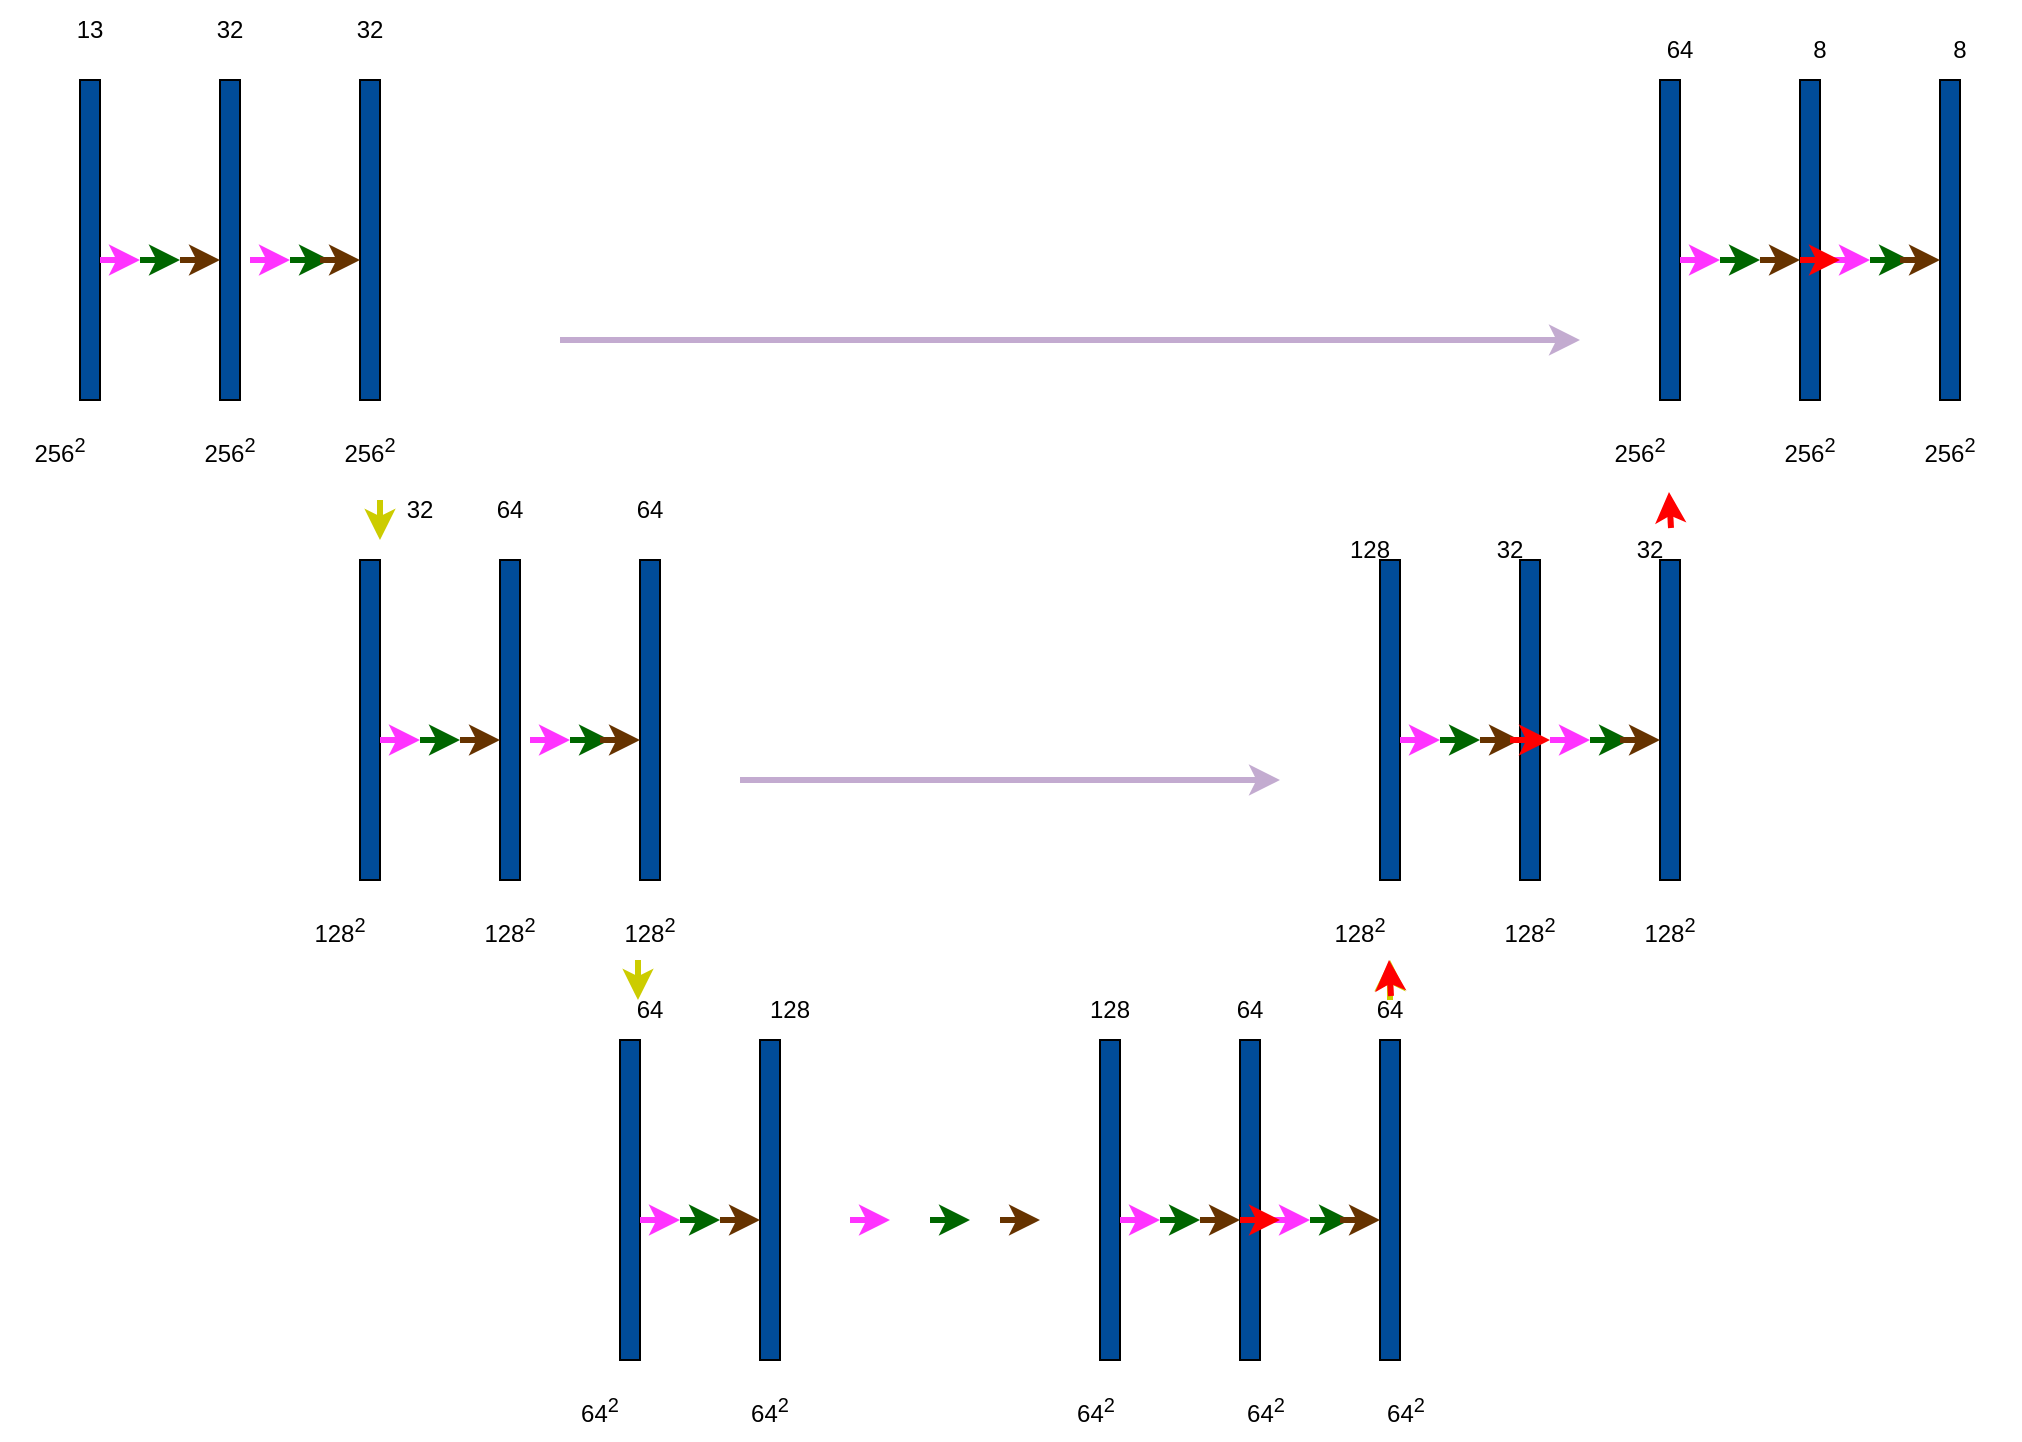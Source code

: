 <mxfile version="15.9.1" type="github">
  <diagram id="EXRjLzzVvO6rsN4g1rns" name="Page-1">
    <mxGraphModel dx="1315" dy="784" grid="1" gridSize="10" guides="1" tooltips="1" connect="1" arrows="1" fold="1" page="1" pageScale="1" pageWidth="1100" pageHeight="850" math="0" shadow="0">
      <root>
        <mxCell id="0" />
        <mxCell id="1" parent="0" />
        <mxCell id="gdN_5qY7Y57v8ZB_KlkH-49" value="" style="rounded=0;whiteSpace=wrap;html=1;fillColor=#004C99;" vertex="1" parent="1">
          <mxGeometry x="80" y="120" width="10" height="160" as="geometry" />
        </mxCell>
        <mxCell id="gdN_5qY7Y57v8ZB_KlkH-50" value="" style="rounded=0;whiteSpace=wrap;html=1;fillColor=#004C99;" vertex="1" parent="1">
          <mxGeometry x="150" y="120" width="10" height="160" as="geometry" />
        </mxCell>
        <mxCell id="gdN_5qY7Y57v8ZB_KlkH-51" value="" style="rounded=0;whiteSpace=wrap;html=1;fillColor=#004C99;" vertex="1" parent="1">
          <mxGeometry x="220" y="120" width="10" height="160" as="geometry" />
        </mxCell>
        <mxCell id="gdN_5qY7Y57v8ZB_KlkH-52" value="256&lt;sup&gt;2&lt;/sup&gt;" style="text;html=1;strokeColor=none;fillColor=none;align=center;verticalAlign=middle;whiteSpace=wrap;rounded=0;" vertex="1" parent="1">
          <mxGeometry x="40" y="290" width="60" height="30" as="geometry" />
        </mxCell>
        <mxCell id="gdN_5qY7Y57v8ZB_KlkH-69" value="256&lt;sup&gt;2&lt;/sup&gt;" style="text;html=1;strokeColor=none;fillColor=none;align=center;verticalAlign=middle;whiteSpace=wrap;rounded=0;" vertex="1" parent="1">
          <mxGeometry x="125" y="290" width="60" height="30" as="geometry" />
        </mxCell>
        <mxCell id="gdN_5qY7Y57v8ZB_KlkH-70" value="256&lt;sup&gt;2&lt;/sup&gt;" style="text;html=1;strokeColor=none;fillColor=none;align=center;verticalAlign=middle;whiteSpace=wrap;rounded=0;" vertex="1" parent="1">
          <mxGeometry x="195" y="290" width="60" height="30" as="geometry" />
        </mxCell>
        <mxCell id="gdN_5qY7Y57v8ZB_KlkH-73" value="" style="html=1;rounded=0;strokeColor=#FF33FF;strokeWidth=3;fillColor=#00FF00;" edge="1" parent="1">
          <mxGeometry width="100" relative="1" as="geometry">
            <mxPoint x="90" y="210" as="sourcePoint" />
            <mxPoint x="110" y="210" as="targetPoint" />
          </mxGeometry>
        </mxCell>
        <mxCell id="gdN_5qY7Y57v8ZB_KlkH-74" value="" style="html=1;rounded=0;strokeColor=#006600;strokeWidth=3;fillColor=#00FF00;" edge="1" parent="1">
          <mxGeometry width="100" relative="1" as="geometry">
            <mxPoint x="110" y="210" as="sourcePoint" />
            <mxPoint x="130" y="210" as="targetPoint" />
          </mxGeometry>
        </mxCell>
        <mxCell id="gdN_5qY7Y57v8ZB_KlkH-75" value="" style="html=1;rounded=0;strokeColor=#663300;strokeWidth=3;fillColor=#00FF00;" edge="1" parent="1">
          <mxGeometry width="100" relative="1" as="geometry">
            <mxPoint x="130" y="210" as="sourcePoint" />
            <mxPoint x="150" y="210" as="targetPoint" />
          </mxGeometry>
        </mxCell>
        <mxCell id="gdN_5qY7Y57v8ZB_KlkH-82" value="" style="html=1;rounded=0;strokeColor=#FF33FF;strokeWidth=3;fillColor=#00FF00;" edge="1" parent="1">
          <mxGeometry width="100" relative="1" as="geometry">
            <mxPoint x="165" y="210" as="sourcePoint" />
            <mxPoint x="185" y="210" as="targetPoint" />
          </mxGeometry>
        </mxCell>
        <mxCell id="gdN_5qY7Y57v8ZB_KlkH-83" value="" style="html=1;rounded=0;strokeColor=#006600;strokeWidth=3;fillColor=#00FF00;" edge="1" parent="1">
          <mxGeometry width="100" relative="1" as="geometry">
            <mxPoint x="185" y="210" as="sourcePoint" />
            <mxPoint x="205" y="210" as="targetPoint" />
          </mxGeometry>
        </mxCell>
        <mxCell id="gdN_5qY7Y57v8ZB_KlkH-84" value="" style="html=1;rounded=0;strokeColor=#663300;strokeWidth=3;fillColor=#00FF00;" edge="1" parent="1">
          <mxGeometry width="100" relative="1" as="geometry">
            <mxPoint x="200" y="210" as="sourcePoint" />
            <mxPoint x="220" y="210" as="targetPoint" />
          </mxGeometry>
        </mxCell>
        <mxCell id="gdN_5qY7Y57v8ZB_KlkH-85" value="" style="html=1;rounded=0;strokeColor=#CCCC00;strokeWidth=3;fillColor=#00FF00;" edge="1" parent="1">
          <mxGeometry width="100" relative="1" as="geometry">
            <mxPoint x="230" y="330" as="sourcePoint" />
            <mxPoint x="230" y="350" as="targetPoint" />
          </mxGeometry>
        </mxCell>
        <mxCell id="gdN_5qY7Y57v8ZB_KlkH-86" value="" style="rounded=0;whiteSpace=wrap;html=1;fillColor=#004C99;" vertex="1" parent="1">
          <mxGeometry x="220" y="360" width="10" height="160" as="geometry" />
        </mxCell>
        <mxCell id="gdN_5qY7Y57v8ZB_KlkH-87" value="" style="rounded=0;whiteSpace=wrap;html=1;fillColor=#004C99;" vertex="1" parent="1">
          <mxGeometry x="290" y="360" width="10" height="160" as="geometry" />
        </mxCell>
        <mxCell id="gdN_5qY7Y57v8ZB_KlkH-88" value="" style="rounded=0;whiteSpace=wrap;html=1;fillColor=#004C99;" vertex="1" parent="1">
          <mxGeometry x="360" y="360" width="10" height="160" as="geometry" />
        </mxCell>
        <mxCell id="gdN_5qY7Y57v8ZB_KlkH-89" value="128&lt;sup&gt;2&lt;/sup&gt;" style="text;html=1;strokeColor=none;fillColor=none;align=center;verticalAlign=middle;whiteSpace=wrap;rounded=0;" vertex="1" parent="1">
          <mxGeometry x="180" y="530" width="60" height="30" as="geometry" />
        </mxCell>
        <mxCell id="gdN_5qY7Y57v8ZB_KlkH-90" value="128&lt;sup&gt;2&lt;/sup&gt;" style="text;html=1;strokeColor=none;fillColor=none;align=center;verticalAlign=middle;whiteSpace=wrap;rounded=0;" vertex="1" parent="1">
          <mxGeometry x="265" y="530" width="60" height="30" as="geometry" />
        </mxCell>
        <mxCell id="gdN_5qY7Y57v8ZB_KlkH-91" value="128&lt;sup&gt;2&lt;/sup&gt;" style="text;html=1;strokeColor=none;fillColor=none;align=center;verticalAlign=middle;whiteSpace=wrap;rounded=0;" vertex="1" parent="1">
          <mxGeometry x="335" y="530" width="60" height="30" as="geometry" />
        </mxCell>
        <mxCell id="gdN_5qY7Y57v8ZB_KlkH-92" value="" style="html=1;rounded=0;strokeColor=#FF33FF;strokeWidth=3;fillColor=#00FF00;" edge="1" parent="1">
          <mxGeometry width="100" relative="1" as="geometry">
            <mxPoint x="230" y="450" as="sourcePoint" />
            <mxPoint x="250" y="450" as="targetPoint" />
          </mxGeometry>
        </mxCell>
        <mxCell id="gdN_5qY7Y57v8ZB_KlkH-93" value="" style="html=1;rounded=0;strokeColor=#006600;strokeWidth=3;fillColor=#00FF00;" edge="1" parent="1">
          <mxGeometry width="100" relative="1" as="geometry">
            <mxPoint x="250" y="450" as="sourcePoint" />
            <mxPoint x="270" y="450" as="targetPoint" />
          </mxGeometry>
        </mxCell>
        <mxCell id="gdN_5qY7Y57v8ZB_KlkH-94" value="" style="html=1;rounded=0;strokeColor=#663300;strokeWidth=3;fillColor=#00FF00;" edge="1" parent="1">
          <mxGeometry width="100" relative="1" as="geometry">
            <mxPoint x="270" y="450" as="sourcePoint" />
            <mxPoint x="290" y="450" as="targetPoint" />
          </mxGeometry>
        </mxCell>
        <mxCell id="gdN_5qY7Y57v8ZB_KlkH-95" value="" style="html=1;rounded=0;strokeColor=#FF33FF;strokeWidth=3;fillColor=#00FF00;" edge="1" parent="1">
          <mxGeometry width="100" relative="1" as="geometry">
            <mxPoint x="305" y="450" as="sourcePoint" />
            <mxPoint x="325" y="450" as="targetPoint" />
          </mxGeometry>
        </mxCell>
        <mxCell id="gdN_5qY7Y57v8ZB_KlkH-96" value="" style="html=1;rounded=0;strokeColor=#006600;strokeWidth=3;fillColor=#00FF00;" edge="1" parent="1">
          <mxGeometry width="100" relative="1" as="geometry">
            <mxPoint x="325" y="450" as="sourcePoint" />
            <mxPoint x="345" y="450" as="targetPoint" />
          </mxGeometry>
        </mxCell>
        <mxCell id="gdN_5qY7Y57v8ZB_KlkH-97" value="" style="html=1;rounded=0;strokeColor=#663300;strokeWidth=3;fillColor=#00FF00;" edge="1" parent="1">
          <mxGeometry width="100" relative="1" as="geometry">
            <mxPoint x="340" y="450" as="sourcePoint" />
            <mxPoint x="360" y="450" as="targetPoint" />
          </mxGeometry>
        </mxCell>
        <mxCell id="gdN_5qY7Y57v8ZB_KlkH-98" value="" style="rounded=0;whiteSpace=wrap;html=1;fillColor=#004C99;" vertex="1" parent="1">
          <mxGeometry x="350" y="600" width="10" height="160" as="geometry" />
        </mxCell>
        <mxCell id="gdN_5qY7Y57v8ZB_KlkH-99" value="" style="rounded=0;whiteSpace=wrap;html=1;fillColor=#004C99;" vertex="1" parent="1">
          <mxGeometry x="420" y="600" width="10" height="160" as="geometry" />
        </mxCell>
        <mxCell id="gdN_5qY7Y57v8ZB_KlkH-101" value="64&lt;sup&gt;2&lt;/sup&gt;" style="text;html=1;strokeColor=none;fillColor=none;align=center;verticalAlign=middle;whiteSpace=wrap;rounded=0;" vertex="1" parent="1">
          <mxGeometry x="310" y="770" width="60" height="30" as="geometry" />
        </mxCell>
        <mxCell id="gdN_5qY7Y57v8ZB_KlkH-102" value="64&lt;sup&gt;2&lt;/sup&gt;" style="text;html=1;strokeColor=none;fillColor=none;align=center;verticalAlign=middle;whiteSpace=wrap;rounded=0;" vertex="1" parent="1">
          <mxGeometry x="395" y="770" width="60" height="30" as="geometry" />
        </mxCell>
        <mxCell id="gdN_5qY7Y57v8ZB_KlkH-104" value="" style="html=1;rounded=0;strokeColor=#FF33FF;strokeWidth=3;fillColor=#00FF00;" edge="1" parent="1">
          <mxGeometry width="100" relative="1" as="geometry">
            <mxPoint x="360" y="690" as="sourcePoint" />
            <mxPoint x="380" y="690" as="targetPoint" />
          </mxGeometry>
        </mxCell>
        <mxCell id="gdN_5qY7Y57v8ZB_KlkH-105" value="" style="html=1;rounded=0;strokeColor=#006600;strokeWidth=3;fillColor=#00FF00;" edge="1" parent="1">
          <mxGeometry width="100" relative="1" as="geometry">
            <mxPoint x="380" y="690" as="sourcePoint" />
            <mxPoint x="400" y="690" as="targetPoint" />
          </mxGeometry>
        </mxCell>
        <mxCell id="gdN_5qY7Y57v8ZB_KlkH-106" value="" style="html=1;rounded=0;strokeColor=#663300;strokeWidth=3;fillColor=#00FF00;" edge="1" parent="1">
          <mxGeometry width="100" relative="1" as="geometry">
            <mxPoint x="400" y="690" as="sourcePoint" />
            <mxPoint x="420" y="690" as="targetPoint" />
          </mxGeometry>
        </mxCell>
        <mxCell id="gdN_5qY7Y57v8ZB_KlkH-110" value="" style="rounded=0;whiteSpace=wrap;html=1;fillColor=#004C99;" vertex="1" parent="1">
          <mxGeometry x="590" y="600" width="10" height="160" as="geometry" />
        </mxCell>
        <mxCell id="gdN_5qY7Y57v8ZB_KlkH-111" value="" style="rounded=0;whiteSpace=wrap;html=1;fillColor=#004C99;" vertex="1" parent="1">
          <mxGeometry x="660" y="600" width="10" height="160" as="geometry" />
        </mxCell>
        <mxCell id="gdN_5qY7Y57v8ZB_KlkH-112" value="" style="rounded=0;whiteSpace=wrap;html=1;fillColor=#004C99;" vertex="1" parent="1">
          <mxGeometry x="730" y="600" width="10" height="160" as="geometry" />
        </mxCell>
        <mxCell id="gdN_5qY7Y57v8ZB_KlkH-113" value="" style="html=1;rounded=0;strokeColor=#FF33FF;strokeWidth=3;fillColor=#00FF00;" edge="1" parent="1">
          <mxGeometry width="100" relative="1" as="geometry">
            <mxPoint x="600" y="690" as="sourcePoint" />
            <mxPoint x="620" y="690" as="targetPoint" />
          </mxGeometry>
        </mxCell>
        <mxCell id="gdN_5qY7Y57v8ZB_KlkH-114" value="" style="html=1;rounded=0;strokeColor=#006600;strokeWidth=3;fillColor=#00FF00;" edge="1" parent="1">
          <mxGeometry width="100" relative="1" as="geometry">
            <mxPoint x="620" y="690" as="sourcePoint" />
            <mxPoint x="640" y="690" as="targetPoint" />
          </mxGeometry>
        </mxCell>
        <mxCell id="gdN_5qY7Y57v8ZB_KlkH-115" value="" style="html=1;rounded=0;strokeColor=#663300;strokeWidth=3;fillColor=#00FF00;" edge="1" parent="1">
          <mxGeometry width="100" relative="1" as="geometry">
            <mxPoint x="640" y="690" as="sourcePoint" />
            <mxPoint x="660" y="690" as="targetPoint" />
          </mxGeometry>
        </mxCell>
        <mxCell id="gdN_5qY7Y57v8ZB_KlkH-116" value="" style="html=1;rounded=0;strokeColor=#FF33FF;strokeWidth=3;fillColor=#00FF00;" edge="1" parent="1">
          <mxGeometry width="100" relative="1" as="geometry">
            <mxPoint x="675" y="690" as="sourcePoint" />
            <mxPoint x="695" y="690" as="targetPoint" />
          </mxGeometry>
        </mxCell>
        <mxCell id="gdN_5qY7Y57v8ZB_KlkH-117" value="" style="html=1;rounded=0;strokeColor=#006600;strokeWidth=3;fillColor=#00FF00;" edge="1" parent="1">
          <mxGeometry width="100" relative="1" as="geometry">
            <mxPoint x="695" y="690" as="sourcePoint" />
            <mxPoint x="715" y="690" as="targetPoint" />
          </mxGeometry>
        </mxCell>
        <mxCell id="gdN_5qY7Y57v8ZB_KlkH-118" value="" style="html=1;rounded=0;strokeColor=#663300;strokeWidth=3;fillColor=#00FF00;" edge="1" parent="1">
          <mxGeometry width="100" relative="1" as="geometry">
            <mxPoint x="710" y="690" as="sourcePoint" />
            <mxPoint x="730" y="690" as="targetPoint" />
          </mxGeometry>
        </mxCell>
        <mxCell id="gdN_5qY7Y57v8ZB_KlkH-128" value="" style="rounded=0;whiteSpace=wrap;html=1;fillColor=#004C99;" vertex="1" parent="1">
          <mxGeometry x="730" y="360" width="10" height="160" as="geometry" />
        </mxCell>
        <mxCell id="gdN_5qY7Y57v8ZB_KlkH-129" value="" style="rounded=0;whiteSpace=wrap;html=1;fillColor=#004C99;" vertex="1" parent="1">
          <mxGeometry x="800" y="360" width="10" height="160" as="geometry" />
        </mxCell>
        <mxCell id="gdN_5qY7Y57v8ZB_KlkH-130" value="" style="rounded=0;whiteSpace=wrap;html=1;fillColor=#004C99;" vertex="1" parent="1">
          <mxGeometry x="870" y="360" width="10" height="160" as="geometry" />
        </mxCell>
        <mxCell id="gdN_5qY7Y57v8ZB_KlkH-131" value="128&lt;sup&gt;2&lt;/sup&gt;" style="text;html=1;strokeColor=none;fillColor=none;align=center;verticalAlign=middle;whiteSpace=wrap;rounded=0;" vertex="1" parent="1">
          <mxGeometry x="690" y="530" width="60" height="30" as="geometry" />
        </mxCell>
        <mxCell id="gdN_5qY7Y57v8ZB_KlkH-132" value="128&lt;sup&gt;2&lt;/sup&gt;" style="text;html=1;strokeColor=none;fillColor=none;align=center;verticalAlign=middle;whiteSpace=wrap;rounded=0;" vertex="1" parent="1">
          <mxGeometry x="775" y="530" width="60" height="30" as="geometry" />
        </mxCell>
        <mxCell id="gdN_5qY7Y57v8ZB_KlkH-133" value="128&lt;sup&gt;2&lt;/sup&gt;" style="text;html=1;strokeColor=none;fillColor=none;align=center;verticalAlign=middle;whiteSpace=wrap;rounded=0;" vertex="1" parent="1">
          <mxGeometry x="845" y="530" width="60" height="30" as="geometry" />
        </mxCell>
        <mxCell id="gdN_5qY7Y57v8ZB_KlkH-134" value="" style="html=1;rounded=0;strokeColor=#FF33FF;strokeWidth=3;fillColor=#00FF00;" edge="1" parent="1">
          <mxGeometry width="100" relative="1" as="geometry">
            <mxPoint x="740" y="450" as="sourcePoint" />
            <mxPoint x="760" y="450" as="targetPoint" />
          </mxGeometry>
        </mxCell>
        <mxCell id="gdN_5qY7Y57v8ZB_KlkH-135" value="" style="html=1;rounded=0;strokeColor=#006600;strokeWidth=3;fillColor=#00FF00;" edge="1" parent="1">
          <mxGeometry width="100" relative="1" as="geometry">
            <mxPoint x="760" y="450" as="sourcePoint" />
            <mxPoint x="780" y="450" as="targetPoint" />
          </mxGeometry>
        </mxCell>
        <mxCell id="gdN_5qY7Y57v8ZB_KlkH-136" value="" style="html=1;rounded=0;strokeColor=#663300;strokeWidth=3;fillColor=#00FF00;" edge="1" parent="1">
          <mxGeometry width="100" relative="1" as="geometry">
            <mxPoint x="780" y="450" as="sourcePoint" />
            <mxPoint x="800" y="450" as="targetPoint" />
          </mxGeometry>
        </mxCell>
        <mxCell id="gdN_5qY7Y57v8ZB_KlkH-137" value="" style="html=1;rounded=0;strokeColor=#FF33FF;strokeWidth=3;fillColor=#00FF00;" edge="1" parent="1">
          <mxGeometry width="100" relative="1" as="geometry">
            <mxPoint x="815" y="450" as="sourcePoint" />
            <mxPoint x="835" y="450" as="targetPoint" />
          </mxGeometry>
        </mxCell>
        <mxCell id="gdN_5qY7Y57v8ZB_KlkH-138" value="" style="html=1;rounded=0;strokeColor=#006600;strokeWidth=3;fillColor=#00FF00;" edge="1" parent="1">
          <mxGeometry width="100" relative="1" as="geometry">
            <mxPoint x="835" y="450" as="sourcePoint" />
            <mxPoint x="855" y="450" as="targetPoint" />
          </mxGeometry>
        </mxCell>
        <mxCell id="gdN_5qY7Y57v8ZB_KlkH-139" value="" style="html=1;rounded=0;strokeColor=#663300;strokeWidth=3;fillColor=#00FF00;" edge="1" parent="1">
          <mxGeometry width="100" relative="1" as="geometry">
            <mxPoint x="850" y="450" as="sourcePoint" />
            <mxPoint x="870" y="450" as="targetPoint" />
          </mxGeometry>
        </mxCell>
        <mxCell id="gdN_5qY7Y57v8ZB_KlkH-140" value="" style="rounded=0;whiteSpace=wrap;html=1;fillColor=#004C99;" vertex="1" parent="1">
          <mxGeometry x="870" y="120" width="10" height="160" as="geometry" />
        </mxCell>
        <mxCell id="gdN_5qY7Y57v8ZB_KlkH-141" value="" style="rounded=0;whiteSpace=wrap;html=1;fillColor=#004C99;" vertex="1" parent="1">
          <mxGeometry x="940" y="120" width="10" height="160" as="geometry" />
        </mxCell>
        <mxCell id="gdN_5qY7Y57v8ZB_KlkH-142" value="" style="rounded=0;whiteSpace=wrap;html=1;fillColor=#004C99;" vertex="1" parent="1">
          <mxGeometry x="1010" y="120" width="10" height="160" as="geometry" />
        </mxCell>
        <mxCell id="gdN_5qY7Y57v8ZB_KlkH-143" value="256&lt;sup&gt;2&lt;/sup&gt;" style="text;html=1;strokeColor=none;fillColor=none;align=center;verticalAlign=middle;whiteSpace=wrap;rounded=0;" vertex="1" parent="1">
          <mxGeometry x="830" y="290" width="60" height="30" as="geometry" />
        </mxCell>
        <mxCell id="gdN_5qY7Y57v8ZB_KlkH-144" value="256&lt;sup&gt;2&lt;/sup&gt;" style="text;html=1;strokeColor=none;fillColor=none;align=center;verticalAlign=middle;whiteSpace=wrap;rounded=0;" vertex="1" parent="1">
          <mxGeometry x="915" y="290" width="60" height="30" as="geometry" />
        </mxCell>
        <mxCell id="gdN_5qY7Y57v8ZB_KlkH-145" value="256&lt;sup&gt;2&lt;/sup&gt;" style="text;html=1;strokeColor=none;fillColor=none;align=center;verticalAlign=middle;whiteSpace=wrap;rounded=0;" vertex="1" parent="1">
          <mxGeometry x="985" y="290" width="60" height="30" as="geometry" />
        </mxCell>
        <mxCell id="gdN_5qY7Y57v8ZB_KlkH-146" value="" style="html=1;rounded=0;strokeColor=#FF33FF;strokeWidth=3;fillColor=#00FF00;" edge="1" parent="1">
          <mxGeometry width="100" relative="1" as="geometry">
            <mxPoint x="880" y="210" as="sourcePoint" />
            <mxPoint x="900" y="210" as="targetPoint" />
          </mxGeometry>
        </mxCell>
        <mxCell id="gdN_5qY7Y57v8ZB_KlkH-147" value="" style="html=1;rounded=0;strokeColor=#006600;strokeWidth=3;fillColor=#00FF00;" edge="1" parent="1">
          <mxGeometry width="100" relative="1" as="geometry">
            <mxPoint x="900" y="210" as="sourcePoint" />
            <mxPoint x="920" y="210" as="targetPoint" />
          </mxGeometry>
        </mxCell>
        <mxCell id="gdN_5qY7Y57v8ZB_KlkH-148" value="" style="html=1;rounded=0;strokeColor=#663300;strokeWidth=3;fillColor=#00FF00;" edge="1" parent="1">
          <mxGeometry width="100" relative="1" as="geometry">
            <mxPoint x="920" y="210" as="sourcePoint" />
            <mxPoint x="940" y="210" as="targetPoint" />
          </mxGeometry>
        </mxCell>
        <mxCell id="gdN_5qY7Y57v8ZB_KlkH-149" value="" style="html=1;rounded=0;strokeColor=#FF33FF;strokeWidth=3;fillColor=#00FF00;" edge="1" parent="1">
          <mxGeometry width="100" relative="1" as="geometry">
            <mxPoint x="955" y="210" as="sourcePoint" />
            <mxPoint x="975" y="210" as="targetPoint" />
          </mxGeometry>
        </mxCell>
        <mxCell id="gdN_5qY7Y57v8ZB_KlkH-150" value="" style="html=1;rounded=0;strokeColor=#006600;strokeWidth=3;fillColor=#00FF00;" edge="1" parent="1">
          <mxGeometry width="100" relative="1" as="geometry">
            <mxPoint x="975" y="210" as="sourcePoint" />
            <mxPoint x="995" y="210" as="targetPoint" />
          </mxGeometry>
        </mxCell>
        <mxCell id="gdN_5qY7Y57v8ZB_KlkH-151" value="" style="html=1;rounded=0;strokeColor=#663300;strokeWidth=3;fillColor=#00FF00;" edge="1" parent="1">
          <mxGeometry width="100" relative="1" as="geometry">
            <mxPoint x="990" y="210" as="sourcePoint" />
            <mxPoint x="1010" y="210" as="targetPoint" />
          </mxGeometry>
        </mxCell>
        <mxCell id="gdN_5qY7Y57v8ZB_KlkH-152" value="" style="html=1;rounded=0;strokeColor=#CCCC00;strokeWidth=3;fillColor=#00FF00;" edge="1" parent="1">
          <mxGeometry width="100" relative="1" as="geometry">
            <mxPoint x="359" y="560" as="sourcePoint" />
            <mxPoint x="359" y="580" as="targetPoint" />
          </mxGeometry>
        </mxCell>
        <mxCell id="gdN_5qY7Y57v8ZB_KlkH-153" value="" style="html=1;rounded=0;strokeColor=#CCCC00;strokeWidth=3;fillColor=#00FF00;entryX=0.75;entryY=1;entryDx=0;entryDy=0;" edge="1" parent="1" target="gdN_5qY7Y57v8ZB_KlkH-131">
          <mxGeometry width="100" relative="1" as="geometry">
            <mxPoint x="735" y="580" as="sourcePoint" />
            <mxPoint x="734.5" y="590" as="targetPoint" />
          </mxGeometry>
        </mxCell>
        <mxCell id="gdN_5qY7Y57v8ZB_KlkH-155" value="13" style="text;html=1;strokeColor=none;fillColor=none;align=center;verticalAlign=middle;whiteSpace=wrap;rounded=0;" vertex="1" parent="1">
          <mxGeometry x="55" y="80" width="60" height="30" as="geometry" />
        </mxCell>
        <mxCell id="gdN_5qY7Y57v8ZB_KlkH-156" value="32" style="text;html=1;strokeColor=none;fillColor=none;align=center;verticalAlign=middle;whiteSpace=wrap;rounded=0;" vertex="1" parent="1">
          <mxGeometry x="125" y="80" width="60" height="30" as="geometry" />
        </mxCell>
        <mxCell id="gdN_5qY7Y57v8ZB_KlkH-157" value="32" style="text;html=1;strokeColor=none;fillColor=none;align=center;verticalAlign=middle;whiteSpace=wrap;rounded=0;" vertex="1" parent="1">
          <mxGeometry x="195" y="80" width="60" height="30" as="geometry" />
        </mxCell>
        <mxCell id="gdN_5qY7Y57v8ZB_KlkH-159" value="32" style="text;html=1;strokeColor=none;fillColor=none;align=center;verticalAlign=middle;whiteSpace=wrap;rounded=0;" vertex="1" parent="1">
          <mxGeometry x="220" y="320" width="60" height="30" as="geometry" />
        </mxCell>
        <mxCell id="gdN_5qY7Y57v8ZB_KlkH-160" value="64" style="text;html=1;strokeColor=none;fillColor=none;align=center;verticalAlign=middle;whiteSpace=wrap;rounded=0;" vertex="1" parent="1">
          <mxGeometry x="265" y="320" width="60" height="30" as="geometry" />
        </mxCell>
        <mxCell id="gdN_5qY7Y57v8ZB_KlkH-161" value="64" style="text;html=1;strokeColor=none;fillColor=none;align=center;verticalAlign=middle;whiteSpace=wrap;rounded=0;" vertex="1" parent="1">
          <mxGeometry x="335" y="320" width="60" height="30" as="geometry" />
        </mxCell>
        <mxCell id="gdN_5qY7Y57v8ZB_KlkH-164" value="64" style="text;html=1;strokeColor=none;fillColor=none;align=center;verticalAlign=middle;whiteSpace=wrap;rounded=0;" vertex="1" parent="1">
          <mxGeometry x="335" y="570" width="60" height="30" as="geometry" />
        </mxCell>
        <mxCell id="gdN_5qY7Y57v8ZB_KlkH-165" value="128" style="text;html=1;strokeColor=none;fillColor=none;align=center;verticalAlign=middle;whiteSpace=wrap;rounded=0;" vertex="1" parent="1">
          <mxGeometry x="405" y="570" width="60" height="30" as="geometry" />
        </mxCell>
        <mxCell id="gdN_5qY7Y57v8ZB_KlkH-167" value="" style="html=1;rounded=0;strokeColor=#FF0000;strokeWidth=3;fillColor=#00FF00;" edge="1" parent="1">
          <mxGeometry width="100" relative="1" as="geometry">
            <mxPoint x="795" y="450" as="sourcePoint" />
            <mxPoint x="815" y="450" as="targetPoint" />
          </mxGeometry>
        </mxCell>
        <mxCell id="gdN_5qY7Y57v8ZB_KlkH-170" value="" style="html=1;rounded=0;strokeColor=#FF0000;strokeWidth=3;fillColor=#00FF00;entryX=0.65;entryY=1.067;entryDx=0;entryDy=0;entryPerimeter=0;" edge="1" parent="1">
          <mxGeometry width="100" relative="1" as="geometry">
            <mxPoint x="735.5" y="577.99" as="sourcePoint" />
            <mxPoint x="734.5" y="560" as="targetPoint" />
          </mxGeometry>
        </mxCell>
        <mxCell id="gdN_5qY7Y57v8ZB_KlkH-171" value="" style="html=1;rounded=0;strokeColor=#FF0000;strokeWidth=3;fillColor=#00FF00;entryX=0.65;entryY=1.067;entryDx=0;entryDy=0;entryPerimeter=0;" edge="1" parent="1">
          <mxGeometry width="100" relative="1" as="geometry">
            <mxPoint x="875.5" y="344" as="sourcePoint" />
            <mxPoint x="874.5" y="326.01" as="targetPoint" />
          </mxGeometry>
        </mxCell>
        <mxCell id="gdN_5qY7Y57v8ZB_KlkH-172" value="" style="html=1;rounded=0;strokeColor=#FF0000;strokeWidth=3;fillColor=#00FF00;" edge="1" parent="1">
          <mxGeometry width="100" relative="1" as="geometry">
            <mxPoint x="940" y="210" as="sourcePoint" />
            <mxPoint x="960" y="210" as="targetPoint" />
          </mxGeometry>
        </mxCell>
        <mxCell id="gdN_5qY7Y57v8ZB_KlkH-173" value="" style="html=1;rounded=0;strokeColor=#FF0000;strokeWidth=3;fillColor=#00FF00;" edge="1" parent="1">
          <mxGeometry width="100" relative="1" as="geometry">
            <mxPoint x="660" y="690" as="sourcePoint" />
            <mxPoint x="680" y="690" as="targetPoint" />
          </mxGeometry>
        </mxCell>
        <mxCell id="gdN_5qY7Y57v8ZB_KlkH-183" value="128" style="text;html=1;strokeColor=none;fillColor=none;align=center;verticalAlign=middle;whiteSpace=wrap;rounded=0;" vertex="1" parent="1">
          <mxGeometry x="565" y="570" width="60" height="30" as="geometry" />
        </mxCell>
        <mxCell id="gdN_5qY7Y57v8ZB_KlkH-184" value="64" style="text;html=1;strokeColor=none;fillColor=none;align=center;verticalAlign=middle;whiteSpace=wrap;rounded=0;" vertex="1" parent="1">
          <mxGeometry x="635" y="570" width="60" height="30" as="geometry" />
        </mxCell>
        <mxCell id="gdN_5qY7Y57v8ZB_KlkH-185" value="64" style="text;html=1;strokeColor=none;fillColor=none;align=center;verticalAlign=middle;whiteSpace=wrap;rounded=0;" vertex="1" parent="1">
          <mxGeometry x="705" y="570" width="60" height="30" as="geometry" />
        </mxCell>
        <mxCell id="gdN_5qY7Y57v8ZB_KlkH-187" value="" style="html=1;rounded=0;strokeColor=#FF33FF;strokeWidth=3;fillColor=#00FF00;" edge="1" parent="1">
          <mxGeometry width="100" relative="1" as="geometry">
            <mxPoint x="465" y="690" as="sourcePoint" />
            <mxPoint x="485" y="690" as="targetPoint" />
          </mxGeometry>
        </mxCell>
        <mxCell id="gdN_5qY7Y57v8ZB_KlkH-188" value="" style="html=1;rounded=0;strokeColor=#006600;strokeWidth=3;fillColor=#00FF00;" edge="1" parent="1">
          <mxGeometry width="100" relative="1" as="geometry">
            <mxPoint x="505" y="690" as="sourcePoint" />
            <mxPoint x="525" y="690" as="targetPoint" />
          </mxGeometry>
        </mxCell>
        <mxCell id="gdN_5qY7Y57v8ZB_KlkH-189" value="" style="html=1;rounded=0;strokeColor=#663300;strokeWidth=3;fillColor=#00FF00;" edge="1" parent="1">
          <mxGeometry width="100" relative="1" as="geometry">
            <mxPoint x="540" y="690" as="sourcePoint" />
            <mxPoint x="560" y="690" as="targetPoint" />
          </mxGeometry>
        </mxCell>
        <mxCell id="gdN_5qY7Y57v8ZB_KlkH-190" value="" style="endArrow=classic;html=1;rounded=0;strokeColor=#C3ABD0;strokeWidth=3;fillColor=#00FF00;" edge="1" parent="1">
          <mxGeometry width="50" height="50" relative="1" as="geometry">
            <mxPoint x="410" y="470" as="sourcePoint" />
            <mxPoint x="680" y="470" as="targetPoint" />
          </mxGeometry>
        </mxCell>
        <mxCell id="gdN_5qY7Y57v8ZB_KlkH-191" value="" style="endArrow=classic;html=1;rounded=0;strokeColor=#C3ABD0;strokeWidth=3;fillColor=#00FF00;" edge="1" parent="1">
          <mxGeometry width="50" height="50" relative="1" as="geometry">
            <mxPoint x="320" y="250" as="sourcePoint" />
            <mxPoint x="830" y="250" as="targetPoint" />
          </mxGeometry>
        </mxCell>
        <mxCell id="gdN_5qY7Y57v8ZB_KlkH-192" value="64&lt;sup&gt;2&lt;/sup&gt;" style="text;html=1;strokeColor=none;fillColor=none;align=center;verticalAlign=middle;whiteSpace=wrap;rounded=0;" vertex="1" parent="1">
          <mxGeometry x="557.5" y="770" width="60" height="30" as="geometry" />
        </mxCell>
        <mxCell id="gdN_5qY7Y57v8ZB_KlkH-193" value="64&lt;sup&gt;2&lt;/sup&gt;" style="text;html=1;strokeColor=none;fillColor=none;align=center;verticalAlign=middle;whiteSpace=wrap;rounded=0;" vertex="1" parent="1">
          <mxGeometry x="642.5" y="770" width="60" height="30" as="geometry" />
        </mxCell>
        <mxCell id="gdN_5qY7Y57v8ZB_KlkH-194" value="64&lt;sup&gt;2&lt;/sup&gt;" style="text;html=1;strokeColor=none;fillColor=none;align=center;verticalAlign=middle;whiteSpace=wrap;rounded=0;" vertex="1" parent="1">
          <mxGeometry x="712.5" y="770" width="60" height="30" as="geometry" />
        </mxCell>
        <mxCell id="gdN_5qY7Y57v8ZB_KlkH-197" value="64" style="text;html=1;strokeColor=none;fillColor=none;align=center;verticalAlign=middle;whiteSpace=wrap;rounded=0;" vertex="1" parent="1">
          <mxGeometry x="850" y="90" width="60" height="30" as="geometry" />
        </mxCell>
        <mxCell id="gdN_5qY7Y57v8ZB_KlkH-198" value="8" style="text;html=1;strokeColor=none;fillColor=none;align=center;verticalAlign=middle;whiteSpace=wrap;rounded=0;" vertex="1" parent="1">
          <mxGeometry x="920" y="90" width="60" height="30" as="geometry" />
        </mxCell>
        <mxCell id="gdN_5qY7Y57v8ZB_KlkH-199" value="8" style="text;html=1;strokeColor=none;fillColor=none;align=center;verticalAlign=middle;whiteSpace=wrap;rounded=0;" vertex="1" parent="1">
          <mxGeometry x="990" y="90" width="60" height="30" as="geometry" />
        </mxCell>
        <mxCell id="gdN_5qY7Y57v8ZB_KlkH-200" value="128" style="text;html=1;strokeColor=none;fillColor=none;align=center;verticalAlign=middle;whiteSpace=wrap;rounded=0;" vertex="1" parent="1">
          <mxGeometry x="695" y="340" width="60" height="30" as="geometry" />
        </mxCell>
        <mxCell id="gdN_5qY7Y57v8ZB_KlkH-201" value="32" style="text;html=1;strokeColor=none;fillColor=none;align=center;verticalAlign=middle;whiteSpace=wrap;rounded=0;" vertex="1" parent="1">
          <mxGeometry x="765" y="340" width="60" height="30" as="geometry" />
        </mxCell>
        <mxCell id="gdN_5qY7Y57v8ZB_KlkH-202" value="32" style="text;html=1;strokeColor=none;fillColor=none;align=center;verticalAlign=middle;whiteSpace=wrap;rounded=0;" vertex="1" parent="1">
          <mxGeometry x="835" y="340" width="60" height="30" as="geometry" />
        </mxCell>
      </root>
    </mxGraphModel>
  </diagram>
</mxfile>
